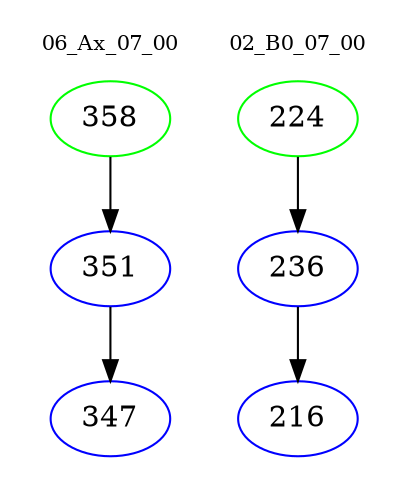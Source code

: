 digraph{
subgraph cluster_0 {
color = white
label = "06_Ax_07_00";
fontsize=10;
T0_358 [label="358", color="green"]
T0_358 -> T0_351 [color="black"]
T0_351 [label="351", color="blue"]
T0_351 -> T0_347 [color="black"]
T0_347 [label="347", color="blue"]
}
subgraph cluster_1 {
color = white
label = "02_B0_07_00";
fontsize=10;
T1_224 [label="224", color="green"]
T1_224 -> T1_236 [color="black"]
T1_236 [label="236", color="blue"]
T1_236 -> T1_216 [color="black"]
T1_216 [label="216", color="blue"]
}
}
